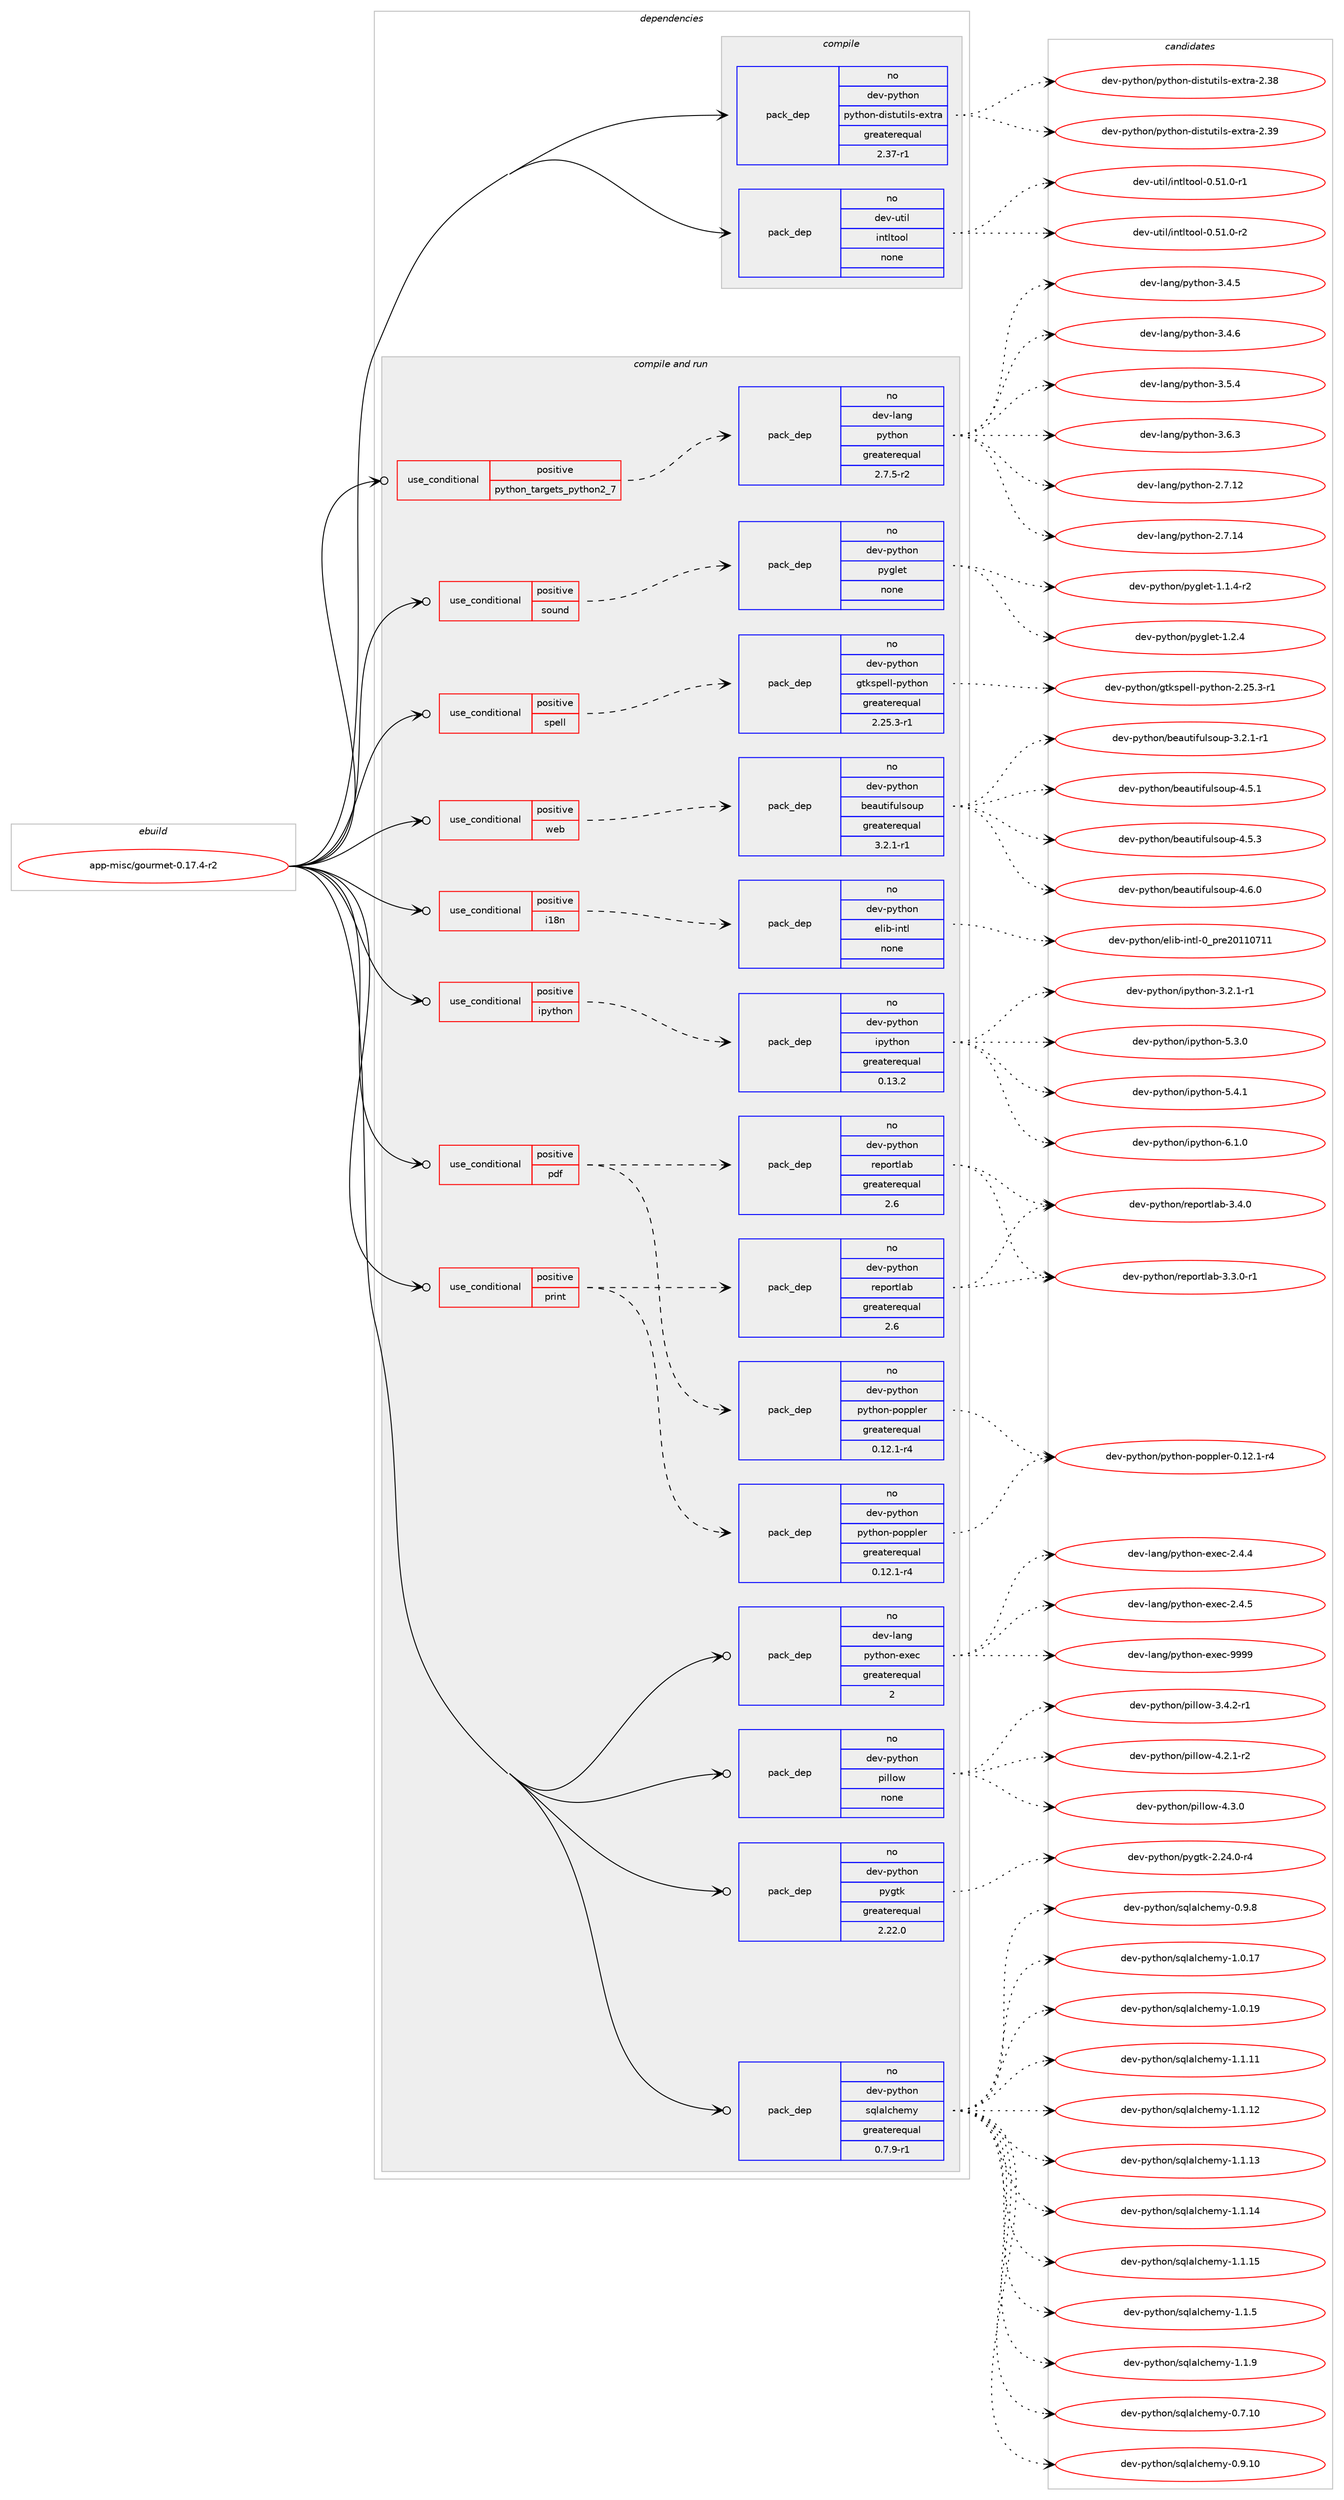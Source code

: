 digraph prolog {

# *************
# Graph options
# *************

newrank=true;
concentrate=true;
compound=true;
graph [rankdir=LR,fontname=Helvetica,fontsize=10,ranksep=1.5];#, ranksep=2.5, nodesep=0.2];
edge  [arrowhead=vee];
node  [fontname=Helvetica,fontsize=10];

# **********
# The ebuild
# **********

subgraph cluster_leftcol {
color=gray;
rank=same;
label=<<i>ebuild</i>>;
id [label="app-misc/gourmet-0.17.4-r2", color=red, width=4, href="../app-misc/gourmet-0.17.4-r2.svg"];
}

# ****************
# The dependencies
# ****************

subgraph cluster_midcol {
color=gray;
label=<<i>dependencies</i>>;
subgraph cluster_compile {
fillcolor="#eeeeee";
style=filled;
label=<<i>compile</i>>;
subgraph pack33025 {
dependency46109 [label=<<TABLE BORDER="0" CELLBORDER="1" CELLSPACING="0" CELLPADDING="4" WIDTH="220"><TR><TD ROWSPAN="6" CELLPADDING="30">pack_dep</TD></TR><TR><TD WIDTH="110">no</TD></TR><TR><TD>dev-python</TD></TR><TR><TD>python-distutils-extra</TD></TR><TR><TD>greaterequal</TD></TR><TR><TD>2.37-r1</TD></TR></TABLE>>, shape=none, color=blue];
}
id:e -> dependency46109:w [weight=20,style="solid",arrowhead="vee"];
subgraph pack33026 {
dependency46110 [label=<<TABLE BORDER="0" CELLBORDER="1" CELLSPACING="0" CELLPADDING="4" WIDTH="220"><TR><TD ROWSPAN="6" CELLPADDING="30">pack_dep</TD></TR><TR><TD WIDTH="110">no</TD></TR><TR><TD>dev-util</TD></TR><TR><TD>intltool</TD></TR><TR><TD>none</TD></TR><TR><TD></TD></TR></TABLE>>, shape=none, color=blue];
}
id:e -> dependency46110:w [weight=20,style="solid",arrowhead="vee"];
}
subgraph cluster_compileandrun {
fillcolor="#eeeeee";
style=filled;
label=<<i>compile and run</i>>;
subgraph cond12312 {
dependency46111 [label=<<TABLE BORDER="0" CELLBORDER="1" CELLSPACING="0" CELLPADDING="4"><TR><TD ROWSPAN="3" CELLPADDING="10">use_conditional</TD></TR><TR><TD>positive</TD></TR><TR><TD>i18n</TD></TR></TABLE>>, shape=none, color=red];
subgraph pack33027 {
dependency46112 [label=<<TABLE BORDER="0" CELLBORDER="1" CELLSPACING="0" CELLPADDING="4" WIDTH="220"><TR><TD ROWSPAN="6" CELLPADDING="30">pack_dep</TD></TR><TR><TD WIDTH="110">no</TD></TR><TR><TD>dev-python</TD></TR><TR><TD>elib-intl</TD></TR><TR><TD>none</TD></TR><TR><TD></TD></TR></TABLE>>, shape=none, color=blue];
}
dependency46111:e -> dependency46112:w [weight=20,style="dashed",arrowhead="vee"];
}
id:e -> dependency46111:w [weight=20,style="solid",arrowhead="odotvee"];
subgraph cond12313 {
dependency46113 [label=<<TABLE BORDER="0" CELLBORDER="1" CELLSPACING="0" CELLPADDING="4"><TR><TD ROWSPAN="3" CELLPADDING="10">use_conditional</TD></TR><TR><TD>positive</TD></TR><TR><TD>ipython</TD></TR></TABLE>>, shape=none, color=red];
subgraph pack33028 {
dependency46114 [label=<<TABLE BORDER="0" CELLBORDER="1" CELLSPACING="0" CELLPADDING="4" WIDTH="220"><TR><TD ROWSPAN="6" CELLPADDING="30">pack_dep</TD></TR><TR><TD WIDTH="110">no</TD></TR><TR><TD>dev-python</TD></TR><TR><TD>ipython</TD></TR><TR><TD>greaterequal</TD></TR><TR><TD>0.13.2</TD></TR></TABLE>>, shape=none, color=blue];
}
dependency46113:e -> dependency46114:w [weight=20,style="dashed",arrowhead="vee"];
}
id:e -> dependency46113:w [weight=20,style="solid",arrowhead="odotvee"];
subgraph cond12314 {
dependency46115 [label=<<TABLE BORDER="0" CELLBORDER="1" CELLSPACING="0" CELLPADDING="4"><TR><TD ROWSPAN="3" CELLPADDING="10">use_conditional</TD></TR><TR><TD>positive</TD></TR><TR><TD>pdf</TD></TR></TABLE>>, shape=none, color=red];
subgraph pack33029 {
dependency46116 [label=<<TABLE BORDER="0" CELLBORDER="1" CELLSPACING="0" CELLPADDING="4" WIDTH="220"><TR><TD ROWSPAN="6" CELLPADDING="30">pack_dep</TD></TR><TR><TD WIDTH="110">no</TD></TR><TR><TD>dev-python</TD></TR><TR><TD>reportlab</TD></TR><TR><TD>greaterequal</TD></TR><TR><TD>2.6</TD></TR></TABLE>>, shape=none, color=blue];
}
dependency46115:e -> dependency46116:w [weight=20,style="dashed",arrowhead="vee"];
subgraph pack33030 {
dependency46117 [label=<<TABLE BORDER="0" CELLBORDER="1" CELLSPACING="0" CELLPADDING="4" WIDTH="220"><TR><TD ROWSPAN="6" CELLPADDING="30">pack_dep</TD></TR><TR><TD WIDTH="110">no</TD></TR><TR><TD>dev-python</TD></TR><TR><TD>python-poppler</TD></TR><TR><TD>greaterequal</TD></TR><TR><TD>0.12.1-r4</TD></TR></TABLE>>, shape=none, color=blue];
}
dependency46115:e -> dependency46117:w [weight=20,style="dashed",arrowhead="vee"];
}
id:e -> dependency46115:w [weight=20,style="solid",arrowhead="odotvee"];
subgraph cond12315 {
dependency46118 [label=<<TABLE BORDER="0" CELLBORDER="1" CELLSPACING="0" CELLPADDING="4"><TR><TD ROWSPAN="3" CELLPADDING="10">use_conditional</TD></TR><TR><TD>positive</TD></TR><TR><TD>print</TD></TR></TABLE>>, shape=none, color=red];
subgraph pack33031 {
dependency46119 [label=<<TABLE BORDER="0" CELLBORDER="1" CELLSPACING="0" CELLPADDING="4" WIDTH="220"><TR><TD ROWSPAN="6" CELLPADDING="30">pack_dep</TD></TR><TR><TD WIDTH="110">no</TD></TR><TR><TD>dev-python</TD></TR><TR><TD>reportlab</TD></TR><TR><TD>greaterequal</TD></TR><TR><TD>2.6</TD></TR></TABLE>>, shape=none, color=blue];
}
dependency46118:e -> dependency46119:w [weight=20,style="dashed",arrowhead="vee"];
subgraph pack33032 {
dependency46120 [label=<<TABLE BORDER="0" CELLBORDER="1" CELLSPACING="0" CELLPADDING="4" WIDTH="220"><TR><TD ROWSPAN="6" CELLPADDING="30">pack_dep</TD></TR><TR><TD WIDTH="110">no</TD></TR><TR><TD>dev-python</TD></TR><TR><TD>python-poppler</TD></TR><TR><TD>greaterequal</TD></TR><TR><TD>0.12.1-r4</TD></TR></TABLE>>, shape=none, color=blue];
}
dependency46118:e -> dependency46120:w [weight=20,style="dashed",arrowhead="vee"];
}
id:e -> dependency46118:w [weight=20,style="solid",arrowhead="odotvee"];
subgraph cond12316 {
dependency46121 [label=<<TABLE BORDER="0" CELLBORDER="1" CELLSPACING="0" CELLPADDING="4"><TR><TD ROWSPAN="3" CELLPADDING="10">use_conditional</TD></TR><TR><TD>positive</TD></TR><TR><TD>python_targets_python2_7</TD></TR></TABLE>>, shape=none, color=red];
subgraph pack33033 {
dependency46122 [label=<<TABLE BORDER="0" CELLBORDER="1" CELLSPACING="0" CELLPADDING="4" WIDTH="220"><TR><TD ROWSPAN="6" CELLPADDING="30">pack_dep</TD></TR><TR><TD WIDTH="110">no</TD></TR><TR><TD>dev-lang</TD></TR><TR><TD>python</TD></TR><TR><TD>greaterequal</TD></TR><TR><TD>2.7.5-r2</TD></TR></TABLE>>, shape=none, color=blue];
}
dependency46121:e -> dependency46122:w [weight=20,style="dashed",arrowhead="vee"];
}
id:e -> dependency46121:w [weight=20,style="solid",arrowhead="odotvee"];
subgraph cond12317 {
dependency46123 [label=<<TABLE BORDER="0" CELLBORDER="1" CELLSPACING="0" CELLPADDING="4"><TR><TD ROWSPAN="3" CELLPADDING="10">use_conditional</TD></TR><TR><TD>positive</TD></TR><TR><TD>sound</TD></TR></TABLE>>, shape=none, color=red];
subgraph pack33034 {
dependency46124 [label=<<TABLE BORDER="0" CELLBORDER="1" CELLSPACING="0" CELLPADDING="4" WIDTH="220"><TR><TD ROWSPAN="6" CELLPADDING="30">pack_dep</TD></TR><TR><TD WIDTH="110">no</TD></TR><TR><TD>dev-python</TD></TR><TR><TD>pyglet</TD></TR><TR><TD>none</TD></TR><TR><TD></TD></TR></TABLE>>, shape=none, color=blue];
}
dependency46123:e -> dependency46124:w [weight=20,style="dashed",arrowhead="vee"];
}
id:e -> dependency46123:w [weight=20,style="solid",arrowhead="odotvee"];
subgraph cond12318 {
dependency46125 [label=<<TABLE BORDER="0" CELLBORDER="1" CELLSPACING="0" CELLPADDING="4"><TR><TD ROWSPAN="3" CELLPADDING="10">use_conditional</TD></TR><TR><TD>positive</TD></TR><TR><TD>spell</TD></TR></TABLE>>, shape=none, color=red];
subgraph pack33035 {
dependency46126 [label=<<TABLE BORDER="0" CELLBORDER="1" CELLSPACING="0" CELLPADDING="4" WIDTH="220"><TR><TD ROWSPAN="6" CELLPADDING="30">pack_dep</TD></TR><TR><TD WIDTH="110">no</TD></TR><TR><TD>dev-python</TD></TR><TR><TD>gtkspell-python</TD></TR><TR><TD>greaterequal</TD></TR><TR><TD>2.25.3-r1</TD></TR></TABLE>>, shape=none, color=blue];
}
dependency46125:e -> dependency46126:w [weight=20,style="dashed",arrowhead="vee"];
}
id:e -> dependency46125:w [weight=20,style="solid",arrowhead="odotvee"];
subgraph cond12319 {
dependency46127 [label=<<TABLE BORDER="0" CELLBORDER="1" CELLSPACING="0" CELLPADDING="4"><TR><TD ROWSPAN="3" CELLPADDING="10">use_conditional</TD></TR><TR><TD>positive</TD></TR><TR><TD>web</TD></TR></TABLE>>, shape=none, color=red];
subgraph pack33036 {
dependency46128 [label=<<TABLE BORDER="0" CELLBORDER="1" CELLSPACING="0" CELLPADDING="4" WIDTH="220"><TR><TD ROWSPAN="6" CELLPADDING="30">pack_dep</TD></TR><TR><TD WIDTH="110">no</TD></TR><TR><TD>dev-python</TD></TR><TR><TD>beautifulsoup</TD></TR><TR><TD>greaterequal</TD></TR><TR><TD>3.2.1-r1</TD></TR></TABLE>>, shape=none, color=blue];
}
dependency46127:e -> dependency46128:w [weight=20,style="dashed",arrowhead="vee"];
}
id:e -> dependency46127:w [weight=20,style="solid",arrowhead="odotvee"];
subgraph pack33037 {
dependency46129 [label=<<TABLE BORDER="0" CELLBORDER="1" CELLSPACING="0" CELLPADDING="4" WIDTH="220"><TR><TD ROWSPAN="6" CELLPADDING="30">pack_dep</TD></TR><TR><TD WIDTH="110">no</TD></TR><TR><TD>dev-lang</TD></TR><TR><TD>python-exec</TD></TR><TR><TD>greaterequal</TD></TR><TR><TD>2</TD></TR></TABLE>>, shape=none, color=blue];
}
id:e -> dependency46129:w [weight=20,style="solid",arrowhead="odotvee"];
subgraph pack33038 {
dependency46130 [label=<<TABLE BORDER="0" CELLBORDER="1" CELLSPACING="0" CELLPADDING="4" WIDTH="220"><TR><TD ROWSPAN="6" CELLPADDING="30">pack_dep</TD></TR><TR><TD WIDTH="110">no</TD></TR><TR><TD>dev-python</TD></TR><TR><TD>pillow</TD></TR><TR><TD>none</TD></TR><TR><TD></TD></TR></TABLE>>, shape=none, color=blue];
}
id:e -> dependency46130:w [weight=20,style="solid",arrowhead="odotvee"];
subgraph pack33039 {
dependency46131 [label=<<TABLE BORDER="0" CELLBORDER="1" CELLSPACING="0" CELLPADDING="4" WIDTH="220"><TR><TD ROWSPAN="6" CELLPADDING="30">pack_dep</TD></TR><TR><TD WIDTH="110">no</TD></TR><TR><TD>dev-python</TD></TR><TR><TD>pygtk</TD></TR><TR><TD>greaterequal</TD></TR><TR><TD>2.22.0</TD></TR></TABLE>>, shape=none, color=blue];
}
id:e -> dependency46131:w [weight=20,style="solid",arrowhead="odotvee"];
subgraph pack33040 {
dependency46132 [label=<<TABLE BORDER="0" CELLBORDER="1" CELLSPACING="0" CELLPADDING="4" WIDTH="220"><TR><TD ROWSPAN="6" CELLPADDING="30">pack_dep</TD></TR><TR><TD WIDTH="110">no</TD></TR><TR><TD>dev-python</TD></TR><TR><TD>sqlalchemy</TD></TR><TR><TD>greaterequal</TD></TR><TR><TD>0.7.9-r1</TD></TR></TABLE>>, shape=none, color=blue];
}
id:e -> dependency46132:w [weight=20,style="solid",arrowhead="odotvee"];
}
subgraph cluster_run {
fillcolor="#eeeeee";
style=filled;
label=<<i>run</i>>;
}
}

# **************
# The candidates
# **************

subgraph cluster_choices {
rank=same;
color=gray;
label=<<i>candidates</i>>;

subgraph choice33025 {
color=black;
nodesep=1;
choice10010111845112121116104111110471121211161041111104510010511511611711610510811545101120116114974550465156 [label="dev-python/python-distutils-extra-2.38", color=red, width=4,href="../dev-python/python-distutils-extra-2.38.svg"];
choice10010111845112121116104111110471121211161041111104510010511511611711610510811545101120116114974550465157 [label="dev-python/python-distutils-extra-2.39", color=red, width=4,href="../dev-python/python-distutils-extra-2.39.svg"];
dependency46109:e -> choice10010111845112121116104111110471121211161041111104510010511511611711610510811545101120116114974550465156:w [style=dotted,weight="100"];
dependency46109:e -> choice10010111845112121116104111110471121211161041111104510010511511611711610510811545101120116114974550465157:w [style=dotted,weight="100"];
}
subgraph choice33026 {
color=black;
nodesep=1;
choice1001011184511711610510847105110116108116111111108454846534946484511449 [label="dev-util/intltool-0.51.0-r1", color=red, width=4,href="../dev-util/intltool-0.51.0-r1.svg"];
choice1001011184511711610510847105110116108116111111108454846534946484511450 [label="dev-util/intltool-0.51.0-r2", color=red, width=4,href="../dev-util/intltool-0.51.0-r2.svg"];
dependency46110:e -> choice1001011184511711610510847105110116108116111111108454846534946484511449:w [style=dotted,weight="100"];
dependency46110:e -> choice1001011184511711610510847105110116108116111111108454846534946484511450:w [style=dotted,weight="100"];
}
subgraph choice33027 {
color=black;
nodesep=1;
choice100101118451121211161041111104710110810598451051101161084548951121141015048494948554949 [label="dev-python/elib-intl-0_pre20110711", color=red, width=4,href="../dev-python/elib-intl-0_pre20110711.svg"];
dependency46112:e -> choice100101118451121211161041111104710110810598451051101161084548951121141015048494948554949:w [style=dotted,weight="100"];
}
subgraph choice33028 {
color=black;
nodesep=1;
choice10010111845112121116104111110471051121211161041111104551465046494511449 [label="dev-python/ipython-3.2.1-r1", color=red, width=4,href="../dev-python/ipython-3.2.1-r1.svg"];
choice1001011184511212111610411111047105112121116104111110455346514648 [label="dev-python/ipython-5.3.0", color=red, width=4,href="../dev-python/ipython-5.3.0.svg"];
choice1001011184511212111610411111047105112121116104111110455346524649 [label="dev-python/ipython-5.4.1", color=red, width=4,href="../dev-python/ipython-5.4.1.svg"];
choice1001011184511212111610411111047105112121116104111110455446494648 [label="dev-python/ipython-6.1.0", color=red, width=4,href="../dev-python/ipython-6.1.0.svg"];
dependency46114:e -> choice10010111845112121116104111110471051121211161041111104551465046494511449:w [style=dotted,weight="100"];
dependency46114:e -> choice1001011184511212111610411111047105112121116104111110455346514648:w [style=dotted,weight="100"];
dependency46114:e -> choice1001011184511212111610411111047105112121116104111110455346524649:w [style=dotted,weight="100"];
dependency46114:e -> choice1001011184511212111610411111047105112121116104111110455446494648:w [style=dotted,weight="100"];
}
subgraph choice33029 {
color=black;
nodesep=1;
choice100101118451121211161041111104711410111211111411610897984551465146484511449 [label="dev-python/reportlab-3.3.0-r1", color=red, width=4,href="../dev-python/reportlab-3.3.0-r1.svg"];
choice10010111845112121116104111110471141011121111141161089798455146524648 [label="dev-python/reportlab-3.4.0", color=red, width=4,href="../dev-python/reportlab-3.4.0.svg"];
dependency46116:e -> choice100101118451121211161041111104711410111211111411610897984551465146484511449:w [style=dotted,weight="100"];
dependency46116:e -> choice10010111845112121116104111110471141011121111141161089798455146524648:w [style=dotted,weight="100"];
}
subgraph choice33030 {
color=black;
nodesep=1;
choice100101118451121211161041111104711212111610411111045112111112112108101114454846495046494511452 [label="dev-python/python-poppler-0.12.1-r4", color=red, width=4,href="../dev-python/python-poppler-0.12.1-r4.svg"];
dependency46117:e -> choice100101118451121211161041111104711212111610411111045112111112112108101114454846495046494511452:w [style=dotted,weight="100"];
}
subgraph choice33031 {
color=black;
nodesep=1;
choice100101118451121211161041111104711410111211111411610897984551465146484511449 [label="dev-python/reportlab-3.3.0-r1", color=red, width=4,href="../dev-python/reportlab-3.3.0-r1.svg"];
choice10010111845112121116104111110471141011121111141161089798455146524648 [label="dev-python/reportlab-3.4.0", color=red, width=4,href="../dev-python/reportlab-3.4.0.svg"];
dependency46119:e -> choice100101118451121211161041111104711410111211111411610897984551465146484511449:w [style=dotted,weight="100"];
dependency46119:e -> choice10010111845112121116104111110471141011121111141161089798455146524648:w [style=dotted,weight="100"];
}
subgraph choice33032 {
color=black;
nodesep=1;
choice100101118451121211161041111104711212111610411111045112111112112108101114454846495046494511452 [label="dev-python/python-poppler-0.12.1-r4", color=red, width=4,href="../dev-python/python-poppler-0.12.1-r4.svg"];
dependency46120:e -> choice100101118451121211161041111104711212111610411111045112111112112108101114454846495046494511452:w [style=dotted,weight="100"];
}
subgraph choice33033 {
color=black;
nodesep=1;
choice10010111845108971101034711212111610411111045504655464950 [label="dev-lang/python-2.7.12", color=red, width=4,href="../dev-lang/python-2.7.12.svg"];
choice10010111845108971101034711212111610411111045504655464952 [label="dev-lang/python-2.7.14", color=red, width=4,href="../dev-lang/python-2.7.14.svg"];
choice100101118451089711010347112121116104111110455146524653 [label="dev-lang/python-3.4.5", color=red, width=4,href="../dev-lang/python-3.4.5.svg"];
choice100101118451089711010347112121116104111110455146524654 [label="dev-lang/python-3.4.6", color=red, width=4,href="../dev-lang/python-3.4.6.svg"];
choice100101118451089711010347112121116104111110455146534652 [label="dev-lang/python-3.5.4", color=red, width=4,href="../dev-lang/python-3.5.4.svg"];
choice100101118451089711010347112121116104111110455146544651 [label="dev-lang/python-3.6.3", color=red, width=4,href="../dev-lang/python-3.6.3.svg"];
dependency46122:e -> choice10010111845108971101034711212111610411111045504655464950:w [style=dotted,weight="100"];
dependency46122:e -> choice10010111845108971101034711212111610411111045504655464952:w [style=dotted,weight="100"];
dependency46122:e -> choice100101118451089711010347112121116104111110455146524653:w [style=dotted,weight="100"];
dependency46122:e -> choice100101118451089711010347112121116104111110455146524654:w [style=dotted,weight="100"];
dependency46122:e -> choice100101118451089711010347112121116104111110455146534652:w [style=dotted,weight="100"];
dependency46122:e -> choice100101118451089711010347112121116104111110455146544651:w [style=dotted,weight="100"];
}
subgraph choice33034 {
color=black;
nodesep=1;
choice10010111845112121116104111110471121211031081011164549464946524511450 [label="dev-python/pyglet-1.1.4-r2", color=red, width=4,href="../dev-python/pyglet-1.1.4-r2.svg"];
choice1001011184511212111610411111047112121103108101116454946504652 [label="dev-python/pyglet-1.2.4", color=red, width=4,href="../dev-python/pyglet-1.2.4.svg"];
dependency46124:e -> choice10010111845112121116104111110471121211031081011164549464946524511450:w [style=dotted,weight="100"];
dependency46124:e -> choice1001011184511212111610411111047112121103108101116454946504652:w [style=dotted,weight="100"];
}
subgraph choice33035 {
color=black;
nodesep=1;
choice100101118451121211161041111104710311610711511210110810845112121116104111110455046505346514511449 [label="dev-python/gtkspell-python-2.25.3-r1", color=red, width=4,href="../dev-python/gtkspell-python-2.25.3-r1.svg"];
dependency46126:e -> choice100101118451121211161041111104710311610711511210110810845112121116104111110455046505346514511449:w [style=dotted,weight="100"];
}
subgraph choice33036 {
color=black;
nodesep=1;
choice100101118451121211161041111104798101971171161051021171081151111171124551465046494511449 [label="dev-python/beautifulsoup-3.2.1-r1", color=red, width=4,href="../dev-python/beautifulsoup-3.2.1-r1.svg"];
choice10010111845112121116104111110479810197117116105102117108115111117112455246534649 [label="dev-python/beautifulsoup-4.5.1", color=red, width=4,href="../dev-python/beautifulsoup-4.5.1.svg"];
choice10010111845112121116104111110479810197117116105102117108115111117112455246534651 [label="dev-python/beautifulsoup-4.5.3", color=red, width=4,href="../dev-python/beautifulsoup-4.5.3.svg"];
choice10010111845112121116104111110479810197117116105102117108115111117112455246544648 [label="dev-python/beautifulsoup-4.6.0", color=red, width=4,href="../dev-python/beautifulsoup-4.6.0.svg"];
dependency46128:e -> choice100101118451121211161041111104798101971171161051021171081151111171124551465046494511449:w [style=dotted,weight="100"];
dependency46128:e -> choice10010111845112121116104111110479810197117116105102117108115111117112455246534649:w [style=dotted,weight="100"];
dependency46128:e -> choice10010111845112121116104111110479810197117116105102117108115111117112455246534651:w [style=dotted,weight="100"];
dependency46128:e -> choice10010111845112121116104111110479810197117116105102117108115111117112455246544648:w [style=dotted,weight="100"];
}
subgraph choice33037 {
color=black;
nodesep=1;
choice1001011184510897110103471121211161041111104510112010199455046524652 [label="dev-lang/python-exec-2.4.4", color=red, width=4,href="../dev-lang/python-exec-2.4.4.svg"];
choice1001011184510897110103471121211161041111104510112010199455046524653 [label="dev-lang/python-exec-2.4.5", color=red, width=4,href="../dev-lang/python-exec-2.4.5.svg"];
choice10010111845108971101034711212111610411111045101120101994557575757 [label="dev-lang/python-exec-9999", color=red, width=4,href="../dev-lang/python-exec-9999.svg"];
dependency46129:e -> choice1001011184510897110103471121211161041111104510112010199455046524652:w [style=dotted,weight="100"];
dependency46129:e -> choice1001011184510897110103471121211161041111104510112010199455046524653:w [style=dotted,weight="100"];
dependency46129:e -> choice10010111845108971101034711212111610411111045101120101994557575757:w [style=dotted,weight="100"];
}
subgraph choice33038 {
color=black;
nodesep=1;
choice10010111845112121116104111110471121051081081111194551465246504511449 [label="dev-python/pillow-3.4.2-r1", color=red, width=4,href="../dev-python/pillow-3.4.2-r1.svg"];
choice10010111845112121116104111110471121051081081111194552465046494511450 [label="dev-python/pillow-4.2.1-r2", color=red, width=4,href="../dev-python/pillow-4.2.1-r2.svg"];
choice1001011184511212111610411111047112105108108111119455246514648 [label="dev-python/pillow-4.3.0", color=red, width=4,href="../dev-python/pillow-4.3.0.svg"];
dependency46130:e -> choice10010111845112121116104111110471121051081081111194551465246504511449:w [style=dotted,weight="100"];
dependency46130:e -> choice10010111845112121116104111110471121051081081111194552465046494511450:w [style=dotted,weight="100"];
dependency46130:e -> choice1001011184511212111610411111047112105108108111119455246514648:w [style=dotted,weight="100"];
}
subgraph choice33039 {
color=black;
nodesep=1;
choice1001011184511212111610411111047112121103116107455046505246484511452 [label="dev-python/pygtk-2.24.0-r4", color=red, width=4,href="../dev-python/pygtk-2.24.0-r4.svg"];
dependency46131:e -> choice1001011184511212111610411111047112121103116107455046505246484511452:w [style=dotted,weight="100"];
}
subgraph choice33040 {
color=black;
nodesep=1;
choice1001011184511212111610411111047115113108971089910410110912145484655464948 [label="dev-python/sqlalchemy-0.7.10", color=red, width=4,href="../dev-python/sqlalchemy-0.7.10.svg"];
choice1001011184511212111610411111047115113108971089910410110912145484657464948 [label="dev-python/sqlalchemy-0.9.10", color=red, width=4,href="../dev-python/sqlalchemy-0.9.10.svg"];
choice10010111845112121116104111110471151131089710899104101109121454846574656 [label="dev-python/sqlalchemy-0.9.8", color=red, width=4,href="../dev-python/sqlalchemy-0.9.8.svg"];
choice1001011184511212111610411111047115113108971089910410110912145494648464955 [label="dev-python/sqlalchemy-1.0.17", color=red, width=4,href="../dev-python/sqlalchemy-1.0.17.svg"];
choice1001011184511212111610411111047115113108971089910410110912145494648464957 [label="dev-python/sqlalchemy-1.0.19", color=red, width=4,href="../dev-python/sqlalchemy-1.0.19.svg"];
choice1001011184511212111610411111047115113108971089910410110912145494649464949 [label="dev-python/sqlalchemy-1.1.11", color=red, width=4,href="../dev-python/sqlalchemy-1.1.11.svg"];
choice1001011184511212111610411111047115113108971089910410110912145494649464950 [label="dev-python/sqlalchemy-1.1.12", color=red, width=4,href="../dev-python/sqlalchemy-1.1.12.svg"];
choice1001011184511212111610411111047115113108971089910410110912145494649464951 [label="dev-python/sqlalchemy-1.1.13", color=red, width=4,href="../dev-python/sqlalchemy-1.1.13.svg"];
choice1001011184511212111610411111047115113108971089910410110912145494649464952 [label="dev-python/sqlalchemy-1.1.14", color=red, width=4,href="../dev-python/sqlalchemy-1.1.14.svg"];
choice1001011184511212111610411111047115113108971089910410110912145494649464953 [label="dev-python/sqlalchemy-1.1.15", color=red, width=4,href="../dev-python/sqlalchemy-1.1.15.svg"];
choice10010111845112121116104111110471151131089710899104101109121454946494653 [label="dev-python/sqlalchemy-1.1.5", color=red, width=4,href="../dev-python/sqlalchemy-1.1.5.svg"];
choice10010111845112121116104111110471151131089710899104101109121454946494657 [label="dev-python/sqlalchemy-1.1.9", color=red, width=4,href="../dev-python/sqlalchemy-1.1.9.svg"];
dependency46132:e -> choice1001011184511212111610411111047115113108971089910410110912145484655464948:w [style=dotted,weight="100"];
dependency46132:e -> choice1001011184511212111610411111047115113108971089910410110912145484657464948:w [style=dotted,weight="100"];
dependency46132:e -> choice10010111845112121116104111110471151131089710899104101109121454846574656:w [style=dotted,weight="100"];
dependency46132:e -> choice1001011184511212111610411111047115113108971089910410110912145494648464955:w [style=dotted,weight="100"];
dependency46132:e -> choice1001011184511212111610411111047115113108971089910410110912145494648464957:w [style=dotted,weight="100"];
dependency46132:e -> choice1001011184511212111610411111047115113108971089910410110912145494649464949:w [style=dotted,weight="100"];
dependency46132:e -> choice1001011184511212111610411111047115113108971089910410110912145494649464950:w [style=dotted,weight="100"];
dependency46132:e -> choice1001011184511212111610411111047115113108971089910410110912145494649464951:w [style=dotted,weight="100"];
dependency46132:e -> choice1001011184511212111610411111047115113108971089910410110912145494649464952:w [style=dotted,weight="100"];
dependency46132:e -> choice1001011184511212111610411111047115113108971089910410110912145494649464953:w [style=dotted,weight="100"];
dependency46132:e -> choice10010111845112121116104111110471151131089710899104101109121454946494653:w [style=dotted,weight="100"];
dependency46132:e -> choice10010111845112121116104111110471151131089710899104101109121454946494657:w [style=dotted,weight="100"];
}
}

}
